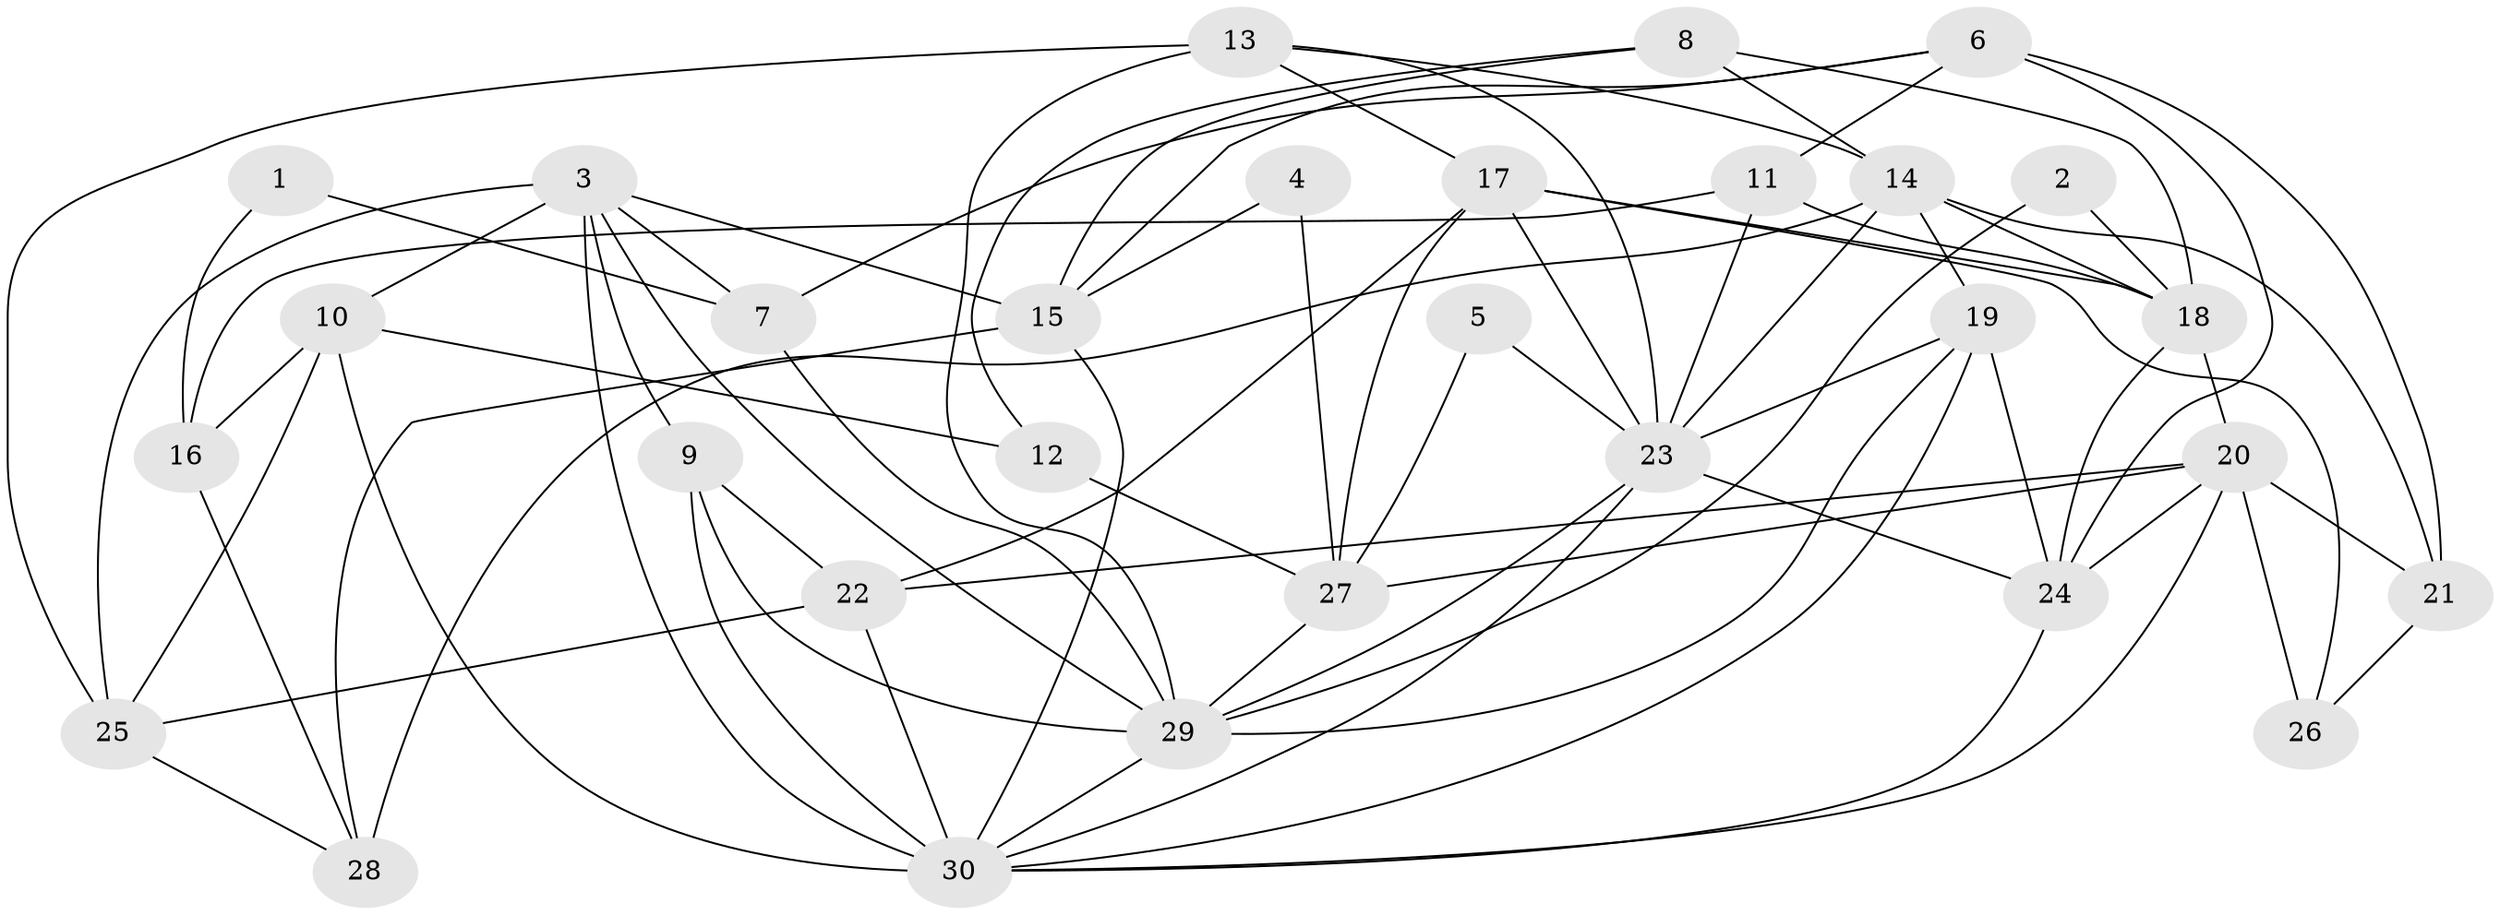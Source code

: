// original degree distribution, {2: 0.15254237288135594, 3: 0.23728813559322035, 5: 0.2542372881355932, 6: 0.0847457627118644, 4: 0.23728813559322035, 7: 0.01694915254237288, 8: 0.01694915254237288}
// Generated by graph-tools (version 1.1) at 2025/02/03/09/25 03:02:04]
// undirected, 30 vertices, 76 edges
graph export_dot {
graph [start="1"]
  node [color=gray90,style=filled];
  1;
  2;
  3;
  4;
  5;
  6;
  7;
  8;
  9;
  10;
  11;
  12;
  13;
  14;
  15;
  16;
  17;
  18;
  19;
  20;
  21;
  22;
  23;
  24;
  25;
  26;
  27;
  28;
  29;
  30;
  1 -- 7 [weight=1.0];
  1 -- 16 [weight=1.0];
  2 -- 18 [weight=1.0];
  2 -- 29 [weight=1.0];
  3 -- 7 [weight=1.0];
  3 -- 9 [weight=1.0];
  3 -- 10 [weight=1.0];
  3 -- 15 [weight=1.0];
  3 -- 25 [weight=1.0];
  3 -- 29 [weight=1.0];
  3 -- 30 [weight=1.0];
  4 -- 15 [weight=1.0];
  4 -- 27 [weight=1.0];
  5 -- 23 [weight=1.0];
  5 -- 27 [weight=1.0];
  6 -- 7 [weight=1.0];
  6 -- 11 [weight=1.0];
  6 -- 15 [weight=1.0];
  6 -- 21 [weight=1.0];
  6 -- 24 [weight=2.0];
  7 -- 29 [weight=1.0];
  8 -- 12 [weight=1.0];
  8 -- 14 [weight=1.0];
  8 -- 15 [weight=1.0];
  8 -- 18 [weight=1.0];
  9 -- 22 [weight=1.0];
  9 -- 29 [weight=1.0];
  9 -- 30 [weight=2.0];
  10 -- 12 [weight=1.0];
  10 -- 16 [weight=2.0];
  10 -- 25 [weight=2.0];
  10 -- 30 [weight=1.0];
  11 -- 16 [weight=1.0];
  11 -- 18 [weight=1.0];
  11 -- 23 [weight=1.0];
  12 -- 27 [weight=1.0];
  13 -- 14 [weight=1.0];
  13 -- 17 [weight=1.0];
  13 -- 23 [weight=1.0];
  13 -- 25 [weight=2.0];
  13 -- 29 [weight=1.0];
  14 -- 18 [weight=1.0];
  14 -- 19 [weight=1.0];
  14 -- 21 [weight=1.0];
  14 -- 23 [weight=1.0];
  14 -- 28 [weight=2.0];
  15 -- 28 [weight=1.0];
  15 -- 30 [weight=1.0];
  16 -- 28 [weight=1.0];
  17 -- 18 [weight=1.0];
  17 -- 22 [weight=1.0];
  17 -- 23 [weight=1.0];
  17 -- 26 [weight=1.0];
  17 -- 27 [weight=1.0];
  18 -- 20 [weight=1.0];
  18 -- 24 [weight=1.0];
  19 -- 23 [weight=1.0];
  19 -- 24 [weight=1.0];
  19 -- 29 [weight=1.0];
  19 -- 30 [weight=1.0];
  20 -- 21 [weight=2.0];
  20 -- 22 [weight=2.0];
  20 -- 24 [weight=1.0];
  20 -- 26 [weight=2.0];
  20 -- 27 [weight=1.0];
  20 -- 30 [weight=1.0];
  21 -- 26 [weight=1.0];
  22 -- 25 [weight=1.0];
  22 -- 30 [weight=1.0];
  23 -- 24 [weight=1.0];
  23 -- 29 [weight=1.0];
  23 -- 30 [weight=1.0];
  24 -- 30 [weight=1.0];
  25 -- 28 [weight=1.0];
  27 -- 29 [weight=1.0];
  29 -- 30 [weight=1.0];
}
